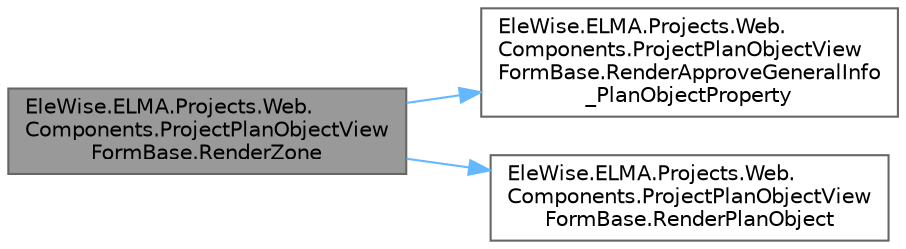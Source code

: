 digraph "EleWise.ELMA.Projects.Web.Components.ProjectPlanObjectViewFormBase.RenderZone"
{
 // LATEX_PDF_SIZE
  bgcolor="transparent";
  edge [fontname=Helvetica,fontsize=10,labelfontname=Helvetica,labelfontsize=10];
  node [fontname=Helvetica,fontsize=10,shape=box,height=0.2,width=0.4];
  rankdir="LR";
  Node1 [id="Node000001",label="EleWise.ELMA.Projects.Web.\lComponents.ProjectPlanObjectView\lFormBase.RenderZone",height=0.2,width=0.4,color="gray40", fillcolor="grey60", style="filled", fontcolor="black",tooltip=" "];
  Node1 -> Node2 [id="edge1_Node000001_Node000002",color="steelblue1",style="solid",tooltip=" "];
  Node2 [id="Node000002",label="EleWise.ELMA.Projects.Web.\lComponents.ProjectPlanObjectView\lFormBase.RenderApproveGeneralInfo\l_PlanObjectProperty",height=0.2,width=0.4,color="grey40", fillcolor="white", style="filled",URL="$class_ele_wise_1_1_e_l_m_a_1_1_projects_1_1_web_1_1_components_1_1_project_plan_object_view_form_base.html#a2e524ca4e176f69044f3964235134af8",tooltip="Вывести разметку объекта плана."];
  Node1 -> Node3 [id="edge2_Node000001_Node000003",color="steelblue1",style="solid",tooltip=" "];
  Node3 [id="Node000003",label="EleWise.ELMA.Projects.Web.\lComponents.ProjectPlanObjectView\lFormBase.RenderPlanObject",height=0.2,width=0.4,color="grey40", fillcolor="white", style="filled",URL="$class_ele_wise_1_1_e_l_m_a_1_1_projects_1_1_web_1_1_components_1_1_project_plan_object_view_form_base.html#a4083f9ad3a84a59a03ac0b76e9559165",tooltip="Вывести разметку объекта плана."];
}
